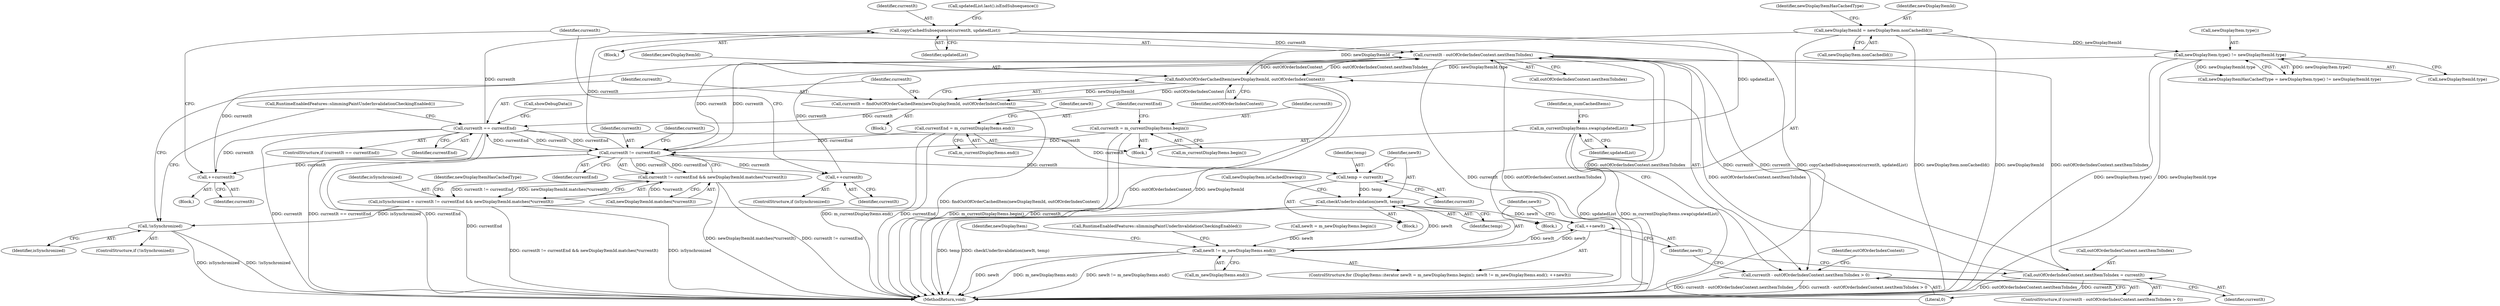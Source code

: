 digraph "0_Chrome_55136969558bd7d8b3456cd1447442a5425fd9df@API" {
"1000265" [label="(Call,copyCachedSubsequence(currentIt, updatedList))"];
"1000233" [label="(Call,currentIt == currentEnd)"];
"1000227" [label="(Call,currentIt = findOutOfOrderCachedItem(newDisplayItemId, outOfOrderIndexContext))"];
"1000229" [label="(Call,findOutOfOrderCachedItem(newDisplayItemId, outOfOrderIndexContext))"];
"1000188" [label="(Call,newDisplayItemId = newDisplayItem.nonCachedId())"];
"1000194" [label="(Call,newDisplayItem.type() != newDisplayItemId.type)"];
"1000295" [label="(Call,currentIt - outOfOrderIndexContext.nextItemToIndex)"];
"1000259" [label="(Call,++currentIt)"];
"1000203" [label="(Call,currentIt != currentEnd)"];
"1000164" [label="(Call,currentIt = m_currentDisplayItems.begin())"];
"1000168" [label="(Call,currentEnd = m_currentDisplayItems.end())"];
"1000291" [label="(Call,++currentIt)"];
"1000265" [label="(Call,copyCachedSubsequence(currentIt, updatedList))"];
"1000301" [label="(Call,outOfOrderIndexContext.nextItemToIndex = currentIt)"];
"1000202" [label="(Call,currentIt != currentEnd && newDisplayItemId.matches(*currentIt))"];
"1000200" [label="(Call,isSynchronized = currentIt != currentEnd && newDisplayItemId.matches(*currentIt))"];
"1000224" [label="(Call,!isSynchronized)"];
"1000247" [label="(Call,temp = currentIt)"];
"1000250" [label="(Call,checkUnderInvalidation(newIt, temp))"];
"1000179" [label="(Call,++newIt)"];
"1000176" [label="(Call,newIt != m_newDisplayItems.end())"];
"1000316" [label="(Call,m_currentDisplayItems.swap(updatedList))"];
"1000294" [label="(Call,currentIt - outOfOrderIndexContext.nextItemToIndex > 0)"];
"1000180" [label="(Identifier,newIt)"];
"1000201" [label="(Identifier,isSynchronized)"];
"1000232" [label="(ControlStructure,if (currentIt == currentEnd))"];
"1000266" [label="(Identifier,currentIt)"];
"1000166" [label="(Call,m_currentDisplayItems.begin())"];
"1000169" [label="(Identifier,currentEnd)"];
"1000292" [label="(Identifier,currentIt)"];
"1000184" [label="(Identifier,newDisplayItem)"];
"1000179" [label="(Call,++newIt)"];
"1000227" [label="(Call,currentIt = findOutOfOrderCachedItem(newDisplayItemId, outOfOrderIndexContext))"];
"1000224" [label="(Call,!isSynchronized)"];
"1000228" [label="(Identifier,currentIt)"];
"1000226" [label="(Block,)"];
"1000260" [label="(Identifier,currentIt)"];
"1000303" [label="(Identifier,outOfOrderIndexContext)"];
"1000317" [label="(Identifier,updatedList)"];
"1000104" [label="(Block,)"];
"1000193" [label="(Identifier,newDisplayItemHasCachedType)"];
"1000165" [label="(Identifier,currentIt)"];
"1000206" [label="(Call,newDisplayItemId.matches(*currentIt))"];
"1000245" [label="(Block,)"];
"1000229" [label="(Call,findOutOfOrderCachedItem(newDisplayItemId, outOfOrderIndexContext))"];
"1000174" [label="(Identifier,newIt)"];
"1000316" [label="(Call,m_currentDisplayItems.swap(updatedList))"];
"1000204" [label="(Identifier,currentIt)"];
"1000262" [label="(Block,)"];
"1000252" [label="(Identifier,temp)"];
"1000230" [label="(Identifier,newDisplayItemId)"];
"1000178" [label="(Call,m_newDisplayItems.end())"];
"1000322" [label="(MethodReturn,void)"];
"1000289" [label="(ControlStructure,if (isSynchronized))"];
"1000248" [label="(Identifier,temp)"];
"1000297" [label="(Call,outOfOrderIndexContext.nextItemToIndex)"];
"1000196" [label="(Call,newDisplayItemId.type)"];
"1000181" [label="(Block,)"];
"1000177" [label="(Identifier,newIt)"];
"1000188" [label="(Call,newDisplayItemId = newDisplayItem.nonCachedId())"];
"1000234" [label="(Identifier,currentIt)"];
"1000189" [label="(Identifier,newDisplayItemId)"];
"1000296" [label="(Identifier,currentIt)"];
"1000225" [label="(Identifier,isSynchronized)"];
"1000235" [label="(Identifier,currentEnd)"];
"1000295" [label="(Call,currentIt - outOfOrderIndexContext.nextItemToIndex)"];
"1000247" [label="(Call,temp = currentIt)"];
"1000305" [label="(Identifier,currentIt)"];
"1000195" [label="(Call,newDisplayItem.type())"];
"1000200" [label="(Call,isSynchronized = currentIt != currentEnd && newDisplayItemId.matches(*currentIt))"];
"1000164" [label="(Call,currentIt = m_currentDisplayItems.begin())"];
"1000307" [label="(Call,RuntimeEnabledFeatures::slimmingPaintUnderInvalidationCheckingEnabled())"];
"1000231" [label="(Identifier,outOfOrderIndexContext)"];
"1000237" [label="(Call,showDebugData())"];
"1000301" [label="(Call,outOfOrderIndexContext.nextItemToIndex = currentIt)"];
"1000302" [label="(Call,outOfOrderIndexContext.nextItemToIndex)"];
"1000293" [label="(ControlStructure,if (currentIt - outOfOrderIndexContext.nextItemToIndex > 0))"];
"1000203" [label="(Call,currentIt != currentEnd)"];
"1000259" [label="(Call,++currentIt)"];
"1000194" [label="(Call,newDisplayItem.type() != newDisplayItemId.type)"];
"1000291" [label="(Call,++currentIt)"];
"1000208" [label="(Identifier,currentIt)"];
"1000192" [label="(Call,newDisplayItemHasCachedType = newDisplayItem.type() != newDisplayItemId.type)"];
"1000244" [label="(Call,RuntimeEnabledFeatures::slimmingPaintUnderInvalidationCheckingEnabled())"];
"1000205" [label="(Identifier,currentEnd)"];
"1000170" [label="(Call,m_currentDisplayItems.end())"];
"1000251" [label="(Identifier,newIt)"];
"1000176" [label="(Call,newIt != m_newDisplayItems.end())"];
"1000173" [label="(Call,newIt = m_newDisplayItems.begin())"];
"1000202" [label="(Call,currentIt != currentEnd && newDisplayItemId.matches(*currentIt))"];
"1000255" [label="(Block,)"];
"1000168" [label="(Call,currentEnd = m_currentDisplayItems.end())"];
"1000190" [label="(Call,newDisplayItem.nonCachedId())"];
"1000171" [label="(ControlStructure,for (DisplayItems::iterator newIt = m_newDisplayItems.begin(); newIt != m_newDisplayItems.end(); ++newIt))"];
"1000223" [label="(ControlStructure,if (!isSynchronized))"];
"1000250" [label="(Call,checkUnderInvalidation(newIt, temp))"];
"1000249" [label="(Identifier,currentIt)"];
"1000210" [label="(Identifier,newDisplayItemHasCachedType)"];
"1000267" [label="(Identifier,updatedList)"];
"1000269" [label="(Call,updatedList.last().isEndSubsequence())"];
"1000319" [label="(Identifier,m_numCachedItems)"];
"1000300" [label="(Literal,0)"];
"1000265" [label="(Call,copyCachedSubsequence(currentIt, updatedList))"];
"1000254" [label="(Call,newDisplayItem.isCachedDrawing())"];
"1000294" [label="(Call,currentIt - outOfOrderIndexContext.nextItemToIndex > 0)"];
"1000233" [label="(Call,currentIt == currentEnd)"];
"1000265" -> "1000262"  [label="AST: "];
"1000265" -> "1000267"  [label="CFG: "];
"1000266" -> "1000265"  [label="AST: "];
"1000267" -> "1000265"  [label="AST: "];
"1000269" -> "1000265"  [label="CFG: "];
"1000265" -> "1000322"  [label="DDG: copyCachedSubsequence(currentIt, updatedList)"];
"1000233" -> "1000265"  [label="DDG: currentIt"];
"1000203" -> "1000265"  [label="DDG: currentIt"];
"1000265" -> "1000295"  [label="DDG: currentIt"];
"1000265" -> "1000316"  [label="DDG: updatedList"];
"1000233" -> "1000232"  [label="AST: "];
"1000233" -> "1000235"  [label="CFG: "];
"1000234" -> "1000233"  [label="AST: "];
"1000235" -> "1000233"  [label="AST: "];
"1000237" -> "1000233"  [label="CFG: "];
"1000244" -> "1000233"  [label="CFG: "];
"1000233" -> "1000322"  [label="DDG: currentIt == currentEnd"];
"1000233" -> "1000322"  [label="DDG: currentEnd"];
"1000233" -> "1000322"  [label="DDG: currentIt"];
"1000233" -> "1000203"  [label="DDG: currentIt"];
"1000233" -> "1000203"  [label="DDG: currentEnd"];
"1000227" -> "1000233"  [label="DDG: currentIt"];
"1000203" -> "1000233"  [label="DDG: currentEnd"];
"1000233" -> "1000247"  [label="DDG: currentIt"];
"1000233" -> "1000259"  [label="DDG: currentIt"];
"1000227" -> "1000226"  [label="AST: "];
"1000227" -> "1000229"  [label="CFG: "];
"1000228" -> "1000227"  [label="AST: "];
"1000229" -> "1000227"  [label="AST: "];
"1000234" -> "1000227"  [label="CFG: "];
"1000227" -> "1000322"  [label="DDG: findOutOfOrderCachedItem(newDisplayItemId, outOfOrderIndexContext)"];
"1000229" -> "1000227"  [label="DDG: newDisplayItemId"];
"1000229" -> "1000227"  [label="DDG: outOfOrderIndexContext"];
"1000229" -> "1000231"  [label="CFG: "];
"1000230" -> "1000229"  [label="AST: "];
"1000231" -> "1000229"  [label="AST: "];
"1000229" -> "1000322"  [label="DDG: outOfOrderIndexContext"];
"1000229" -> "1000322"  [label="DDG: newDisplayItemId"];
"1000188" -> "1000229"  [label="DDG: newDisplayItemId"];
"1000194" -> "1000229"  [label="DDG: newDisplayItemId.type"];
"1000295" -> "1000229"  [label="DDG: outOfOrderIndexContext.nextItemToIndex"];
"1000301" -> "1000229"  [label="DDG: outOfOrderIndexContext.nextItemToIndex"];
"1000229" -> "1000295"  [label="DDG: outOfOrderIndexContext"];
"1000188" -> "1000181"  [label="AST: "];
"1000188" -> "1000190"  [label="CFG: "];
"1000189" -> "1000188"  [label="AST: "];
"1000190" -> "1000188"  [label="AST: "];
"1000193" -> "1000188"  [label="CFG: "];
"1000188" -> "1000322"  [label="DDG: newDisplayItem.nonCachedId()"];
"1000188" -> "1000322"  [label="DDG: newDisplayItemId"];
"1000188" -> "1000194"  [label="DDG: newDisplayItemId"];
"1000194" -> "1000192"  [label="AST: "];
"1000194" -> "1000196"  [label="CFG: "];
"1000195" -> "1000194"  [label="AST: "];
"1000196" -> "1000194"  [label="AST: "];
"1000192" -> "1000194"  [label="CFG: "];
"1000194" -> "1000322"  [label="DDG: newDisplayItem.type()"];
"1000194" -> "1000322"  [label="DDG: newDisplayItemId.type"];
"1000194" -> "1000192"  [label="DDG: newDisplayItem.type()"];
"1000194" -> "1000192"  [label="DDG: newDisplayItemId.type"];
"1000295" -> "1000294"  [label="AST: "];
"1000295" -> "1000297"  [label="CFG: "];
"1000296" -> "1000295"  [label="AST: "];
"1000297" -> "1000295"  [label="AST: "];
"1000300" -> "1000295"  [label="CFG: "];
"1000295" -> "1000322"  [label="DDG: currentIt"];
"1000295" -> "1000322"  [label="DDG: outOfOrderIndexContext.nextItemToIndex"];
"1000295" -> "1000203"  [label="DDG: currentIt"];
"1000295" -> "1000294"  [label="DDG: currentIt"];
"1000295" -> "1000294"  [label="DDG: outOfOrderIndexContext.nextItemToIndex"];
"1000259" -> "1000295"  [label="DDG: currentIt"];
"1000291" -> "1000295"  [label="DDG: currentIt"];
"1000203" -> "1000295"  [label="DDG: currentIt"];
"1000301" -> "1000295"  [label="DDG: outOfOrderIndexContext.nextItemToIndex"];
"1000295" -> "1000301"  [label="DDG: currentIt"];
"1000259" -> "1000255"  [label="AST: "];
"1000259" -> "1000260"  [label="CFG: "];
"1000260" -> "1000259"  [label="AST: "];
"1000296" -> "1000259"  [label="CFG: "];
"1000203" -> "1000259"  [label="DDG: currentIt"];
"1000203" -> "1000202"  [label="AST: "];
"1000203" -> "1000205"  [label="CFG: "];
"1000204" -> "1000203"  [label="AST: "];
"1000205" -> "1000203"  [label="AST: "];
"1000208" -> "1000203"  [label="CFG: "];
"1000202" -> "1000203"  [label="CFG: "];
"1000203" -> "1000322"  [label="DDG: currentEnd"];
"1000203" -> "1000202"  [label="DDG: currentIt"];
"1000203" -> "1000202"  [label="DDG: currentEnd"];
"1000164" -> "1000203"  [label="DDG: currentIt"];
"1000168" -> "1000203"  [label="DDG: currentEnd"];
"1000203" -> "1000247"  [label="DDG: currentIt"];
"1000203" -> "1000291"  [label="DDG: currentIt"];
"1000164" -> "1000104"  [label="AST: "];
"1000164" -> "1000166"  [label="CFG: "];
"1000165" -> "1000164"  [label="AST: "];
"1000166" -> "1000164"  [label="AST: "];
"1000169" -> "1000164"  [label="CFG: "];
"1000164" -> "1000322"  [label="DDG: m_currentDisplayItems.begin()"];
"1000164" -> "1000322"  [label="DDG: currentIt"];
"1000168" -> "1000104"  [label="AST: "];
"1000168" -> "1000170"  [label="CFG: "];
"1000169" -> "1000168"  [label="AST: "];
"1000170" -> "1000168"  [label="AST: "];
"1000174" -> "1000168"  [label="CFG: "];
"1000168" -> "1000322"  [label="DDG: currentEnd"];
"1000168" -> "1000322"  [label="DDG: m_currentDisplayItems.end()"];
"1000291" -> "1000289"  [label="AST: "];
"1000291" -> "1000292"  [label="CFG: "];
"1000292" -> "1000291"  [label="AST: "];
"1000296" -> "1000291"  [label="CFG: "];
"1000301" -> "1000293"  [label="AST: "];
"1000301" -> "1000305"  [label="CFG: "];
"1000302" -> "1000301"  [label="AST: "];
"1000305" -> "1000301"  [label="AST: "];
"1000180" -> "1000301"  [label="CFG: "];
"1000301" -> "1000322"  [label="DDG: currentIt"];
"1000301" -> "1000322"  [label="DDG: outOfOrderIndexContext.nextItemToIndex"];
"1000202" -> "1000200"  [label="AST: "];
"1000202" -> "1000206"  [label="CFG: "];
"1000206" -> "1000202"  [label="AST: "];
"1000200" -> "1000202"  [label="CFG: "];
"1000202" -> "1000322"  [label="DDG: newDisplayItemId.matches(*currentIt)"];
"1000202" -> "1000322"  [label="DDG: currentIt != currentEnd"];
"1000202" -> "1000200"  [label="DDG: currentIt != currentEnd"];
"1000202" -> "1000200"  [label="DDG: newDisplayItemId.matches(*currentIt)"];
"1000206" -> "1000202"  [label="DDG: *currentIt"];
"1000200" -> "1000181"  [label="AST: "];
"1000201" -> "1000200"  [label="AST: "];
"1000210" -> "1000200"  [label="CFG: "];
"1000200" -> "1000322"  [label="DDG: isSynchronized"];
"1000200" -> "1000322"  [label="DDG: currentIt != currentEnd && newDisplayItemId.matches(*currentIt)"];
"1000200" -> "1000224"  [label="DDG: isSynchronized"];
"1000224" -> "1000223"  [label="AST: "];
"1000224" -> "1000225"  [label="CFG: "];
"1000225" -> "1000224"  [label="AST: "];
"1000228" -> "1000224"  [label="CFG: "];
"1000244" -> "1000224"  [label="CFG: "];
"1000224" -> "1000322"  [label="DDG: isSynchronized"];
"1000224" -> "1000322"  [label="DDG: !isSynchronized"];
"1000247" -> "1000245"  [label="AST: "];
"1000247" -> "1000249"  [label="CFG: "];
"1000248" -> "1000247"  [label="AST: "];
"1000249" -> "1000247"  [label="AST: "];
"1000251" -> "1000247"  [label="CFG: "];
"1000247" -> "1000250"  [label="DDG: temp"];
"1000250" -> "1000245"  [label="AST: "];
"1000250" -> "1000252"  [label="CFG: "];
"1000251" -> "1000250"  [label="AST: "];
"1000252" -> "1000250"  [label="AST: "];
"1000254" -> "1000250"  [label="CFG: "];
"1000250" -> "1000322"  [label="DDG: temp"];
"1000250" -> "1000322"  [label="DDG: checkUnderInvalidation(newIt, temp)"];
"1000250" -> "1000179"  [label="DDG: newIt"];
"1000176" -> "1000250"  [label="DDG: newIt"];
"1000179" -> "1000171"  [label="AST: "];
"1000179" -> "1000180"  [label="CFG: "];
"1000180" -> "1000179"  [label="AST: "];
"1000177" -> "1000179"  [label="CFG: "];
"1000179" -> "1000176"  [label="DDG: newIt"];
"1000176" -> "1000179"  [label="DDG: newIt"];
"1000176" -> "1000171"  [label="AST: "];
"1000176" -> "1000178"  [label="CFG: "];
"1000177" -> "1000176"  [label="AST: "];
"1000178" -> "1000176"  [label="AST: "];
"1000184" -> "1000176"  [label="CFG: "];
"1000307" -> "1000176"  [label="CFG: "];
"1000176" -> "1000322"  [label="DDG: m_newDisplayItems.end()"];
"1000176" -> "1000322"  [label="DDG: newIt != m_newDisplayItems.end()"];
"1000176" -> "1000322"  [label="DDG: newIt"];
"1000173" -> "1000176"  [label="DDG: newIt"];
"1000316" -> "1000104"  [label="AST: "];
"1000316" -> "1000317"  [label="CFG: "];
"1000317" -> "1000316"  [label="AST: "];
"1000319" -> "1000316"  [label="CFG: "];
"1000316" -> "1000322"  [label="DDG: m_currentDisplayItems.swap(updatedList)"];
"1000316" -> "1000322"  [label="DDG: updatedList"];
"1000294" -> "1000293"  [label="AST: "];
"1000294" -> "1000300"  [label="CFG: "];
"1000300" -> "1000294"  [label="AST: "];
"1000303" -> "1000294"  [label="CFG: "];
"1000180" -> "1000294"  [label="CFG: "];
"1000294" -> "1000322"  [label="DDG: currentIt - outOfOrderIndexContext.nextItemToIndex > 0"];
"1000294" -> "1000322"  [label="DDG: currentIt - outOfOrderIndexContext.nextItemToIndex"];
}

